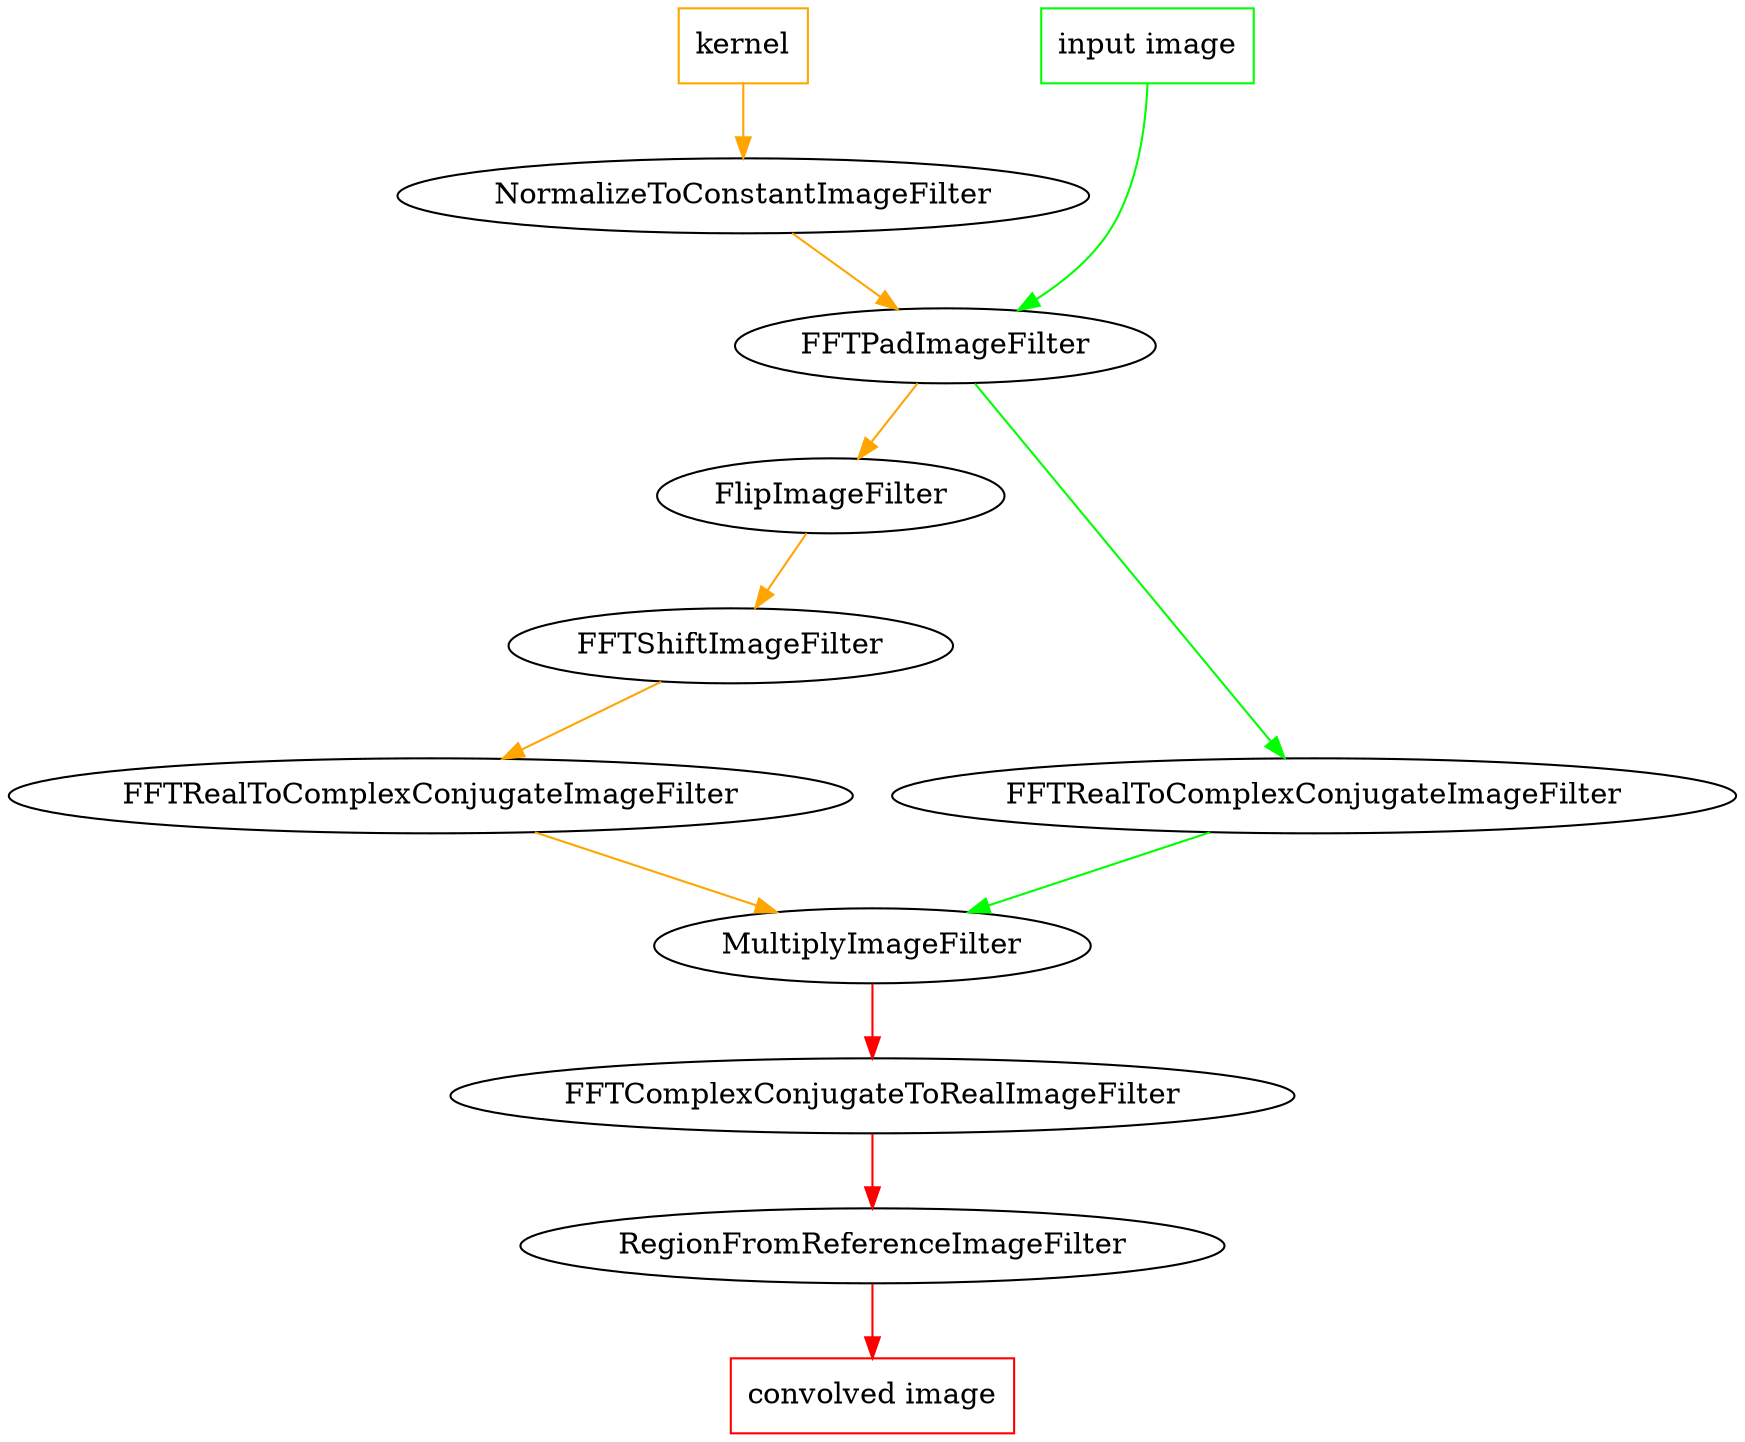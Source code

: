 digraph FFTConvolutionImageFilter {

KernelImage[shape=box, color=orange, label="kernel"]
InputImage[shape=box, color=green, label="input image"]
ConvolvedImage[shape=box, color=red, label="convolved image"]

{rank=same; InputImage KernelImage}

FlipImageFilter
FFTPadImageFilter
NormalizeToConstantImageFilter
/* CastImageFilter */
FFTShiftImageFilter
FFTRealToComplexConjugateImageFilter1[label=FFTRealToComplexConjugateImageFilter]
FFTRealToComplexConjugateImageFilter2[label=FFTRealToComplexConjugateImageFilter]
MultiplyImageFilter
FFTComplexConjugateToRealImageFilter
RegionFromReferenceImageFilter

{rank=same; FFTRealToComplexConjugateImageFilter1 FFTRealToComplexConjugateImageFilter2}


InputImage->FFTPadImageFilter->FFTRealToComplexConjugateImageFilter1->MultiplyImageFilter[color=green]

KernelImage->NormalizeToConstantImageFilter->FFTPadImageFilter->FlipImageFilter->FFTShiftImageFilter->FFTRealToComplexConjugateImageFilter2->MultiplyImageFilter[color=orange]
/* KernelImage->CastImageFilter->FFTPadImageFilter[color=orange] */

MultiplyImageFilter->FFTComplexConjugateToRealImageFilter->RegionFromReferenceImageFilter->ConvolvedImage[color=red]



}